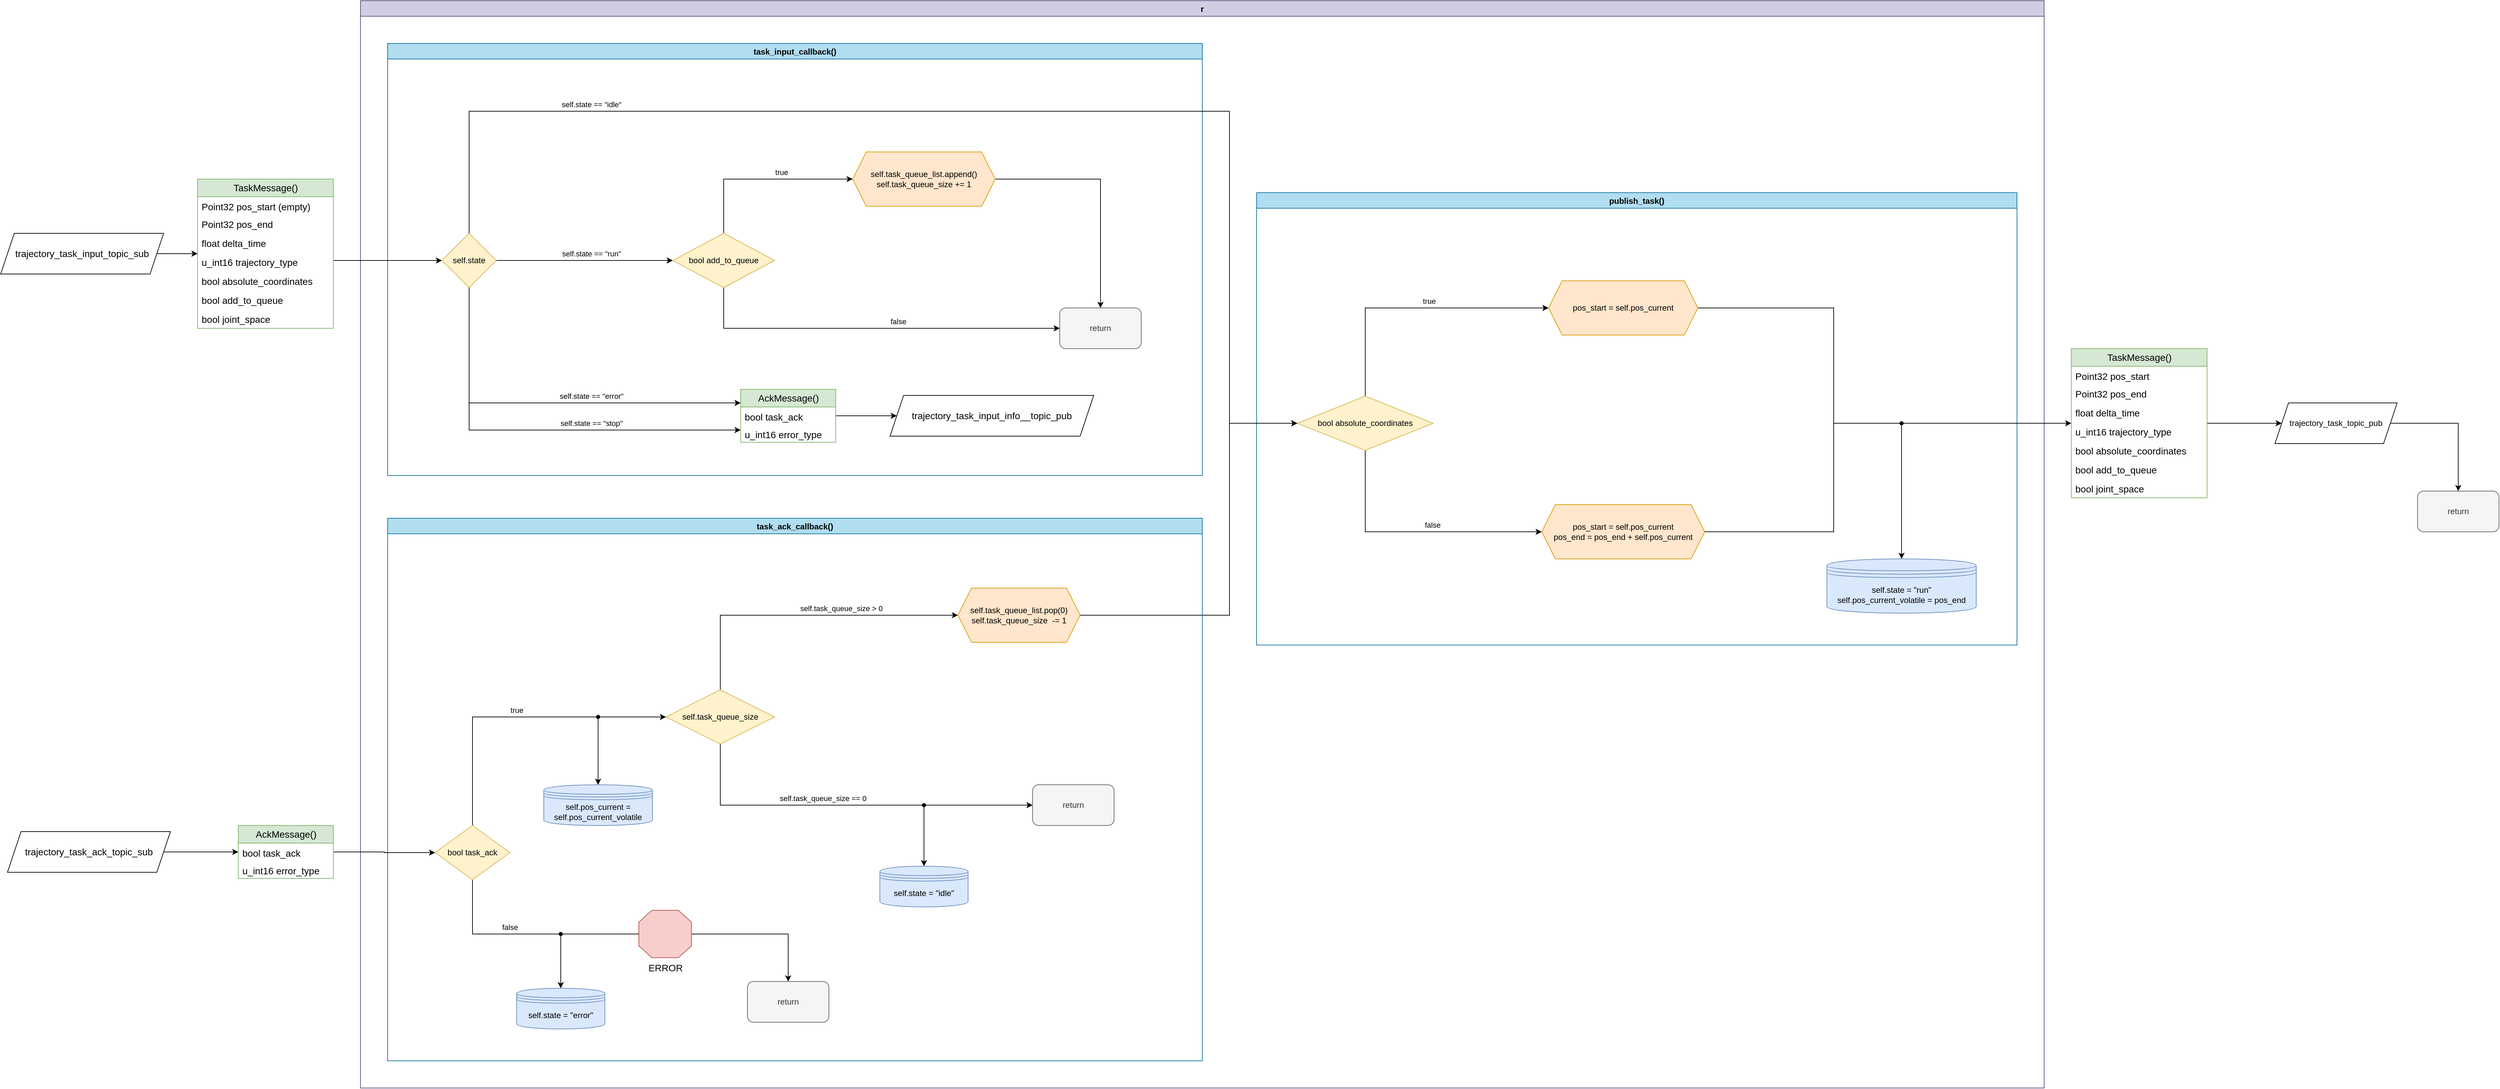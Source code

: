 <mxfile version="23.0.2" type="device" pages="3">
  <diagram id="y5U5ibyGbV8GiaQA5O8w" name="task_manager">
    <mxGraphModel dx="1900" dy="987" grid="0" gridSize="10" guides="1" tooltips="1" connect="1" arrows="1" fold="1" page="0" pageScale="1" pageWidth="827" pageHeight="1169" math="0" shadow="0">
      <root>
        <mxCell id="0" />
        <mxCell id="1" parent="0" />
        <mxCell id="vti44qFY5fic4Ljvgnta-1" value="r" style="swimlane;fillColor=#d0cee2;strokeColor=#56517e;" parent="1" vertex="1">
          <mxGeometry x="320" y="217" width="2480" height="1603" as="geometry" />
        </mxCell>
        <mxCell id="S0gqf1kDmrKwMRwVAghO-3" value="task_input_callback()" style="swimlane;fillColor=#b1ddf0;strokeColor=#10739e;" parent="vti44qFY5fic4Ljvgnta-1" vertex="1">
          <mxGeometry x="40" y="63" width="1200" height="637" as="geometry" />
        </mxCell>
        <mxCell id="TqhY4L1RJl2O5v8-EVWW-50" value="self.state == &quot;run&quot;" style="edgeStyle=orthogonalEdgeStyle;rounded=0;orthogonalLoop=1;jettySize=auto;html=1;" parent="S0gqf1kDmrKwMRwVAghO-3" source="Upd0-nmgs3yfCUus64PF-2" target="TqhY4L1RJl2O5v8-EVWW-49" edge="1">
          <mxGeometry x="0.077" y="10" relative="1" as="geometry">
            <Array as="points">
              <mxPoint x="170" y="320" />
              <mxPoint x="170" y="320" />
            </Array>
            <mxPoint as="offset" />
          </mxGeometry>
        </mxCell>
        <mxCell id="Ud9107Dt9S5tMxHJpL5U-55" style="edgeStyle=orthogonalEdgeStyle;rounded=0;orthogonalLoop=1;jettySize=auto;html=1;" parent="S0gqf1kDmrKwMRwVAghO-3" source="Upd0-nmgs3yfCUus64PF-2" target="Ud9107Dt9S5tMxHJpL5U-52" edge="1">
          <mxGeometry relative="1" as="geometry">
            <Array as="points">
              <mxPoint x="120" y="530" />
            </Array>
          </mxGeometry>
        </mxCell>
        <mxCell id="Ud9107Dt9S5tMxHJpL5U-56" value="self.state == &quot;error&quot;" style="edgeLabel;html=1;align=center;verticalAlign=middle;resizable=0;points=[];" parent="Ud9107Dt9S5tMxHJpL5U-55" vertex="1" connectable="0">
          <mxGeometry x="0.366" y="2" relative="1" as="geometry">
            <mxPoint x="-40" y="-8" as="offset" />
          </mxGeometry>
        </mxCell>
        <mxCell id="Upd0-nmgs3yfCUus64PF-2" value="self.state" style="rhombus;whiteSpace=wrap;html=1;fillColor=#fff2cc;strokeColor=#d6b656;" parent="S0gqf1kDmrKwMRwVAghO-3" vertex="1">
          <mxGeometry x="80" y="280" width="80" height="80" as="geometry" />
        </mxCell>
        <mxCell id="TqhY4L1RJl2O5v8-EVWW-54" style="edgeStyle=orthogonalEdgeStyle;rounded=0;orthogonalLoop=1;jettySize=auto;html=1;" parent="S0gqf1kDmrKwMRwVAghO-3" source="TqhY4L1RJl2O5v8-EVWW-49" target="TqhY4L1RJl2O5v8-EVWW-53" edge="1">
          <mxGeometry relative="1" as="geometry">
            <Array as="points">
              <mxPoint x="495" y="420" />
            </Array>
          </mxGeometry>
        </mxCell>
        <mxCell id="TqhY4L1RJl2O5v8-EVWW-55" value="false" style="edgeLabel;html=1;align=center;verticalAlign=middle;resizable=0;points=[];" parent="TqhY4L1RJl2O5v8-EVWW-54" vertex="1" connectable="0">
          <mxGeometry x="0.143" y="-2" relative="1" as="geometry">
            <mxPoint y="-12" as="offset" />
          </mxGeometry>
        </mxCell>
        <mxCell id="TqhY4L1RJl2O5v8-EVWW-57" style="edgeStyle=orthogonalEdgeStyle;rounded=0;orthogonalLoop=1;jettySize=auto;html=1;entryX=0;entryY=0.5;entryDx=0;entryDy=0;" parent="S0gqf1kDmrKwMRwVAghO-3" source="TqhY4L1RJl2O5v8-EVWW-49" target="TqhY4L1RJl2O5v8-EVWW-56" edge="1">
          <mxGeometry relative="1" as="geometry">
            <Array as="points">
              <mxPoint x="495" y="200" />
            </Array>
          </mxGeometry>
        </mxCell>
        <mxCell id="TqhY4L1RJl2O5v8-EVWW-59" value="true" style="edgeLabel;html=1;align=center;verticalAlign=middle;resizable=0;points=[];" parent="TqhY4L1RJl2O5v8-EVWW-57" vertex="1" connectable="0">
          <mxGeometry x="0.082" y="3" relative="1" as="geometry">
            <mxPoint x="19" y="-7" as="offset" />
          </mxGeometry>
        </mxCell>
        <mxCell id="TqhY4L1RJl2O5v8-EVWW-49" value="bool add_to_queue" style="rhombus;whiteSpace=wrap;html=1;fillColor=#fff2cc;strokeColor=#d6b656;" parent="S0gqf1kDmrKwMRwVAghO-3" vertex="1">
          <mxGeometry x="420" y="280" width="150" height="80" as="geometry" />
        </mxCell>
        <mxCell id="TqhY4L1RJl2O5v8-EVWW-53" value="return" style="rounded=1;whiteSpace=wrap;html=1;fillColor=#f5f5f5;fontColor=#333333;strokeColor=#666666;" parent="S0gqf1kDmrKwMRwVAghO-3" vertex="1">
          <mxGeometry x="990" y="390" width="120" height="60" as="geometry" />
        </mxCell>
        <mxCell id="TqhY4L1RJl2O5v8-EVWW-58" style="edgeStyle=orthogonalEdgeStyle;rounded=0;orthogonalLoop=1;jettySize=auto;html=1;" parent="S0gqf1kDmrKwMRwVAghO-3" source="TqhY4L1RJl2O5v8-EVWW-56" target="TqhY4L1RJl2O5v8-EVWW-53" edge="1">
          <mxGeometry relative="1" as="geometry" />
        </mxCell>
        <mxCell id="TqhY4L1RJl2O5v8-EVWW-56" value="self.task_queue_list.append()&lt;br&gt;self.task_queue_size += 1" style="shape=hexagon;perimeter=hexagonPerimeter2;whiteSpace=wrap;html=1;fixedSize=1;fillColor=#ffe6cc;strokeColor=#d79b00;" parent="S0gqf1kDmrKwMRwVAghO-3" vertex="1">
          <mxGeometry x="685" y="160" width="210" height="80" as="geometry" />
        </mxCell>
        <mxCell id="Ud9107Dt9S5tMxHJpL5U-9" style="edgeStyle=orthogonalEdgeStyle;rounded=0;orthogonalLoop=1;jettySize=auto;html=1;" parent="S0gqf1kDmrKwMRwVAghO-3" source="Upd0-nmgs3yfCUus64PF-2" target="Ud9107Dt9S5tMxHJpL5U-52" edge="1">
          <mxGeometry relative="1" as="geometry">
            <mxPoint x="90" y="460" as="sourcePoint" />
            <mxPoint x="460.043" y="850" as="targetPoint" />
            <Array as="points">
              <mxPoint x="120" y="570" />
            </Array>
          </mxGeometry>
        </mxCell>
        <mxCell id="Ud9107Dt9S5tMxHJpL5U-13" value="self.state == &quot;stop&quot;" style="edgeLabel;html=1;align=center;verticalAlign=middle;resizable=0;points=[];" parent="Ud9107Dt9S5tMxHJpL5U-9" vertex="1" connectable="0">
          <mxGeometry x="0.419" y="1" relative="1" as="geometry">
            <mxPoint x="-43" y="-9" as="offset" />
          </mxGeometry>
        </mxCell>
        <mxCell id="Ud9107Dt9S5tMxHJpL5U-58" style="edgeStyle=orthogonalEdgeStyle;rounded=0;orthogonalLoop=1;jettySize=auto;html=1;" parent="S0gqf1kDmrKwMRwVAghO-3" source="Ud9107Dt9S5tMxHJpL5U-52" target="Ud9107Dt9S5tMxHJpL5U-57" edge="1">
          <mxGeometry relative="1" as="geometry" />
        </mxCell>
        <mxCell id="Ud9107Dt9S5tMxHJpL5U-52" value="AckMessage()" style="swimlane;fontStyle=0;childLayout=stackLayout;horizontal=1;startSize=26;fillColor=#d5e8d4;horizontalStack=0;resizeParent=1;resizeParentMax=0;resizeLast=0;collapsible=1;marginBottom=0;html=1;strokeColor=#82b366;fontSize=14;" parent="S0gqf1kDmrKwMRwVAghO-3" vertex="1">
          <mxGeometry x="520" y="510" width="140" height="78" as="geometry" />
        </mxCell>
        <mxCell id="Ud9107Dt9S5tMxHJpL5U-53" value="bool task_ack" style="text;strokeColor=none;fillColor=none;align=left;verticalAlign=top;spacingLeft=4;spacingRight=4;overflow=hidden;rotatable=0;points=[[0,0.5],[1,0.5]];portConstraint=eastwest;whiteSpace=wrap;html=1;fontSize=14;" parent="Ud9107Dt9S5tMxHJpL5U-52" vertex="1">
          <mxGeometry y="26" width="140" height="26" as="geometry" />
        </mxCell>
        <mxCell id="Ud9107Dt9S5tMxHJpL5U-54" value="u_int16 error_type" style="text;strokeColor=none;fillColor=none;align=left;verticalAlign=top;spacingLeft=4;spacingRight=4;overflow=hidden;rotatable=0;points=[[0,0.5],[1,0.5]];portConstraint=eastwest;whiteSpace=wrap;html=1;fontSize=14;" parent="Ud9107Dt9S5tMxHJpL5U-52" vertex="1">
          <mxGeometry y="52" width="140" height="26" as="geometry" />
        </mxCell>
        <mxCell id="Ud9107Dt9S5tMxHJpL5U-57" value="trajectory_task_input_info__topic_pub" style="shape=parallelogram;perimeter=parallelogramPerimeter;whiteSpace=wrap;html=1;fixedSize=1;fontSize=14;" parent="S0gqf1kDmrKwMRwVAghO-3" vertex="1">
          <mxGeometry x="740" y="519" width="300" height="60" as="geometry" />
        </mxCell>
        <mxCell id="pBne3w8J43KF7PZE9bbW-3" value="publish_task()" style="swimlane;fillColor=#b1ddf0;strokeColor=#10739e;" parent="vti44qFY5fic4Ljvgnta-1" vertex="1">
          <mxGeometry x="1320" y="283" width="1120" height="667" as="geometry" />
        </mxCell>
        <mxCell id="pBne3w8J43KF7PZE9bbW-8" style="edgeStyle=orthogonalEdgeStyle;rounded=0;orthogonalLoop=1;jettySize=auto;html=1;" parent="pBne3w8J43KF7PZE9bbW-3" source="pBne3w8J43KF7PZE9bbW-6" target="pBne3w8J43KF7PZE9bbW-7" edge="1">
          <mxGeometry relative="1" as="geometry">
            <Array as="points">
              <mxPoint x="160" y="170" />
            </Array>
          </mxGeometry>
        </mxCell>
        <mxCell id="pBne3w8J43KF7PZE9bbW-9" value="true" style="edgeLabel;html=1;align=center;verticalAlign=middle;resizable=0;points=[];" parent="pBne3w8J43KF7PZE9bbW-8" vertex="1" connectable="0">
          <mxGeometry x="0.067" y="-1" relative="1" as="geometry">
            <mxPoint x="10" y="-11" as="offset" />
          </mxGeometry>
        </mxCell>
        <mxCell id="pBne3w8J43KF7PZE9bbW-11" style="edgeStyle=orthogonalEdgeStyle;rounded=0;orthogonalLoop=1;jettySize=auto;html=1;" parent="pBne3w8J43KF7PZE9bbW-3" source="pBne3w8J43KF7PZE9bbW-6" target="pBne3w8J43KF7PZE9bbW-10" edge="1">
          <mxGeometry relative="1" as="geometry">
            <Array as="points">
              <mxPoint x="160" y="500" />
            </Array>
          </mxGeometry>
        </mxCell>
        <mxCell id="pBne3w8J43KF7PZE9bbW-12" value="false" style="edgeLabel;html=1;align=center;verticalAlign=middle;resizable=0;points=[];" parent="pBne3w8J43KF7PZE9bbW-11" vertex="1" connectable="0">
          <mxGeometry x="0.032" y="1" relative="1" as="geometry">
            <mxPoint x="23" y="-9" as="offset" />
          </mxGeometry>
        </mxCell>
        <mxCell id="pBne3w8J43KF7PZE9bbW-6" value="bool absolute_coordinates" style="rhombus;whiteSpace=wrap;html=1;fillColor=#fff2cc;strokeColor=#d6b656;" parent="pBne3w8J43KF7PZE9bbW-3" vertex="1">
          <mxGeometry x="60" y="300" width="200" height="80" as="geometry" />
        </mxCell>
        <mxCell id="TqhY4L1RJl2O5v8-EVWW-33" value="" style="edgeStyle=orthogonalEdgeStyle;rounded=0;orthogonalLoop=1;jettySize=auto;html=1;endArrow=none;endFill=0;" parent="pBne3w8J43KF7PZE9bbW-3" source="pBne3w8J43KF7PZE9bbW-7" target="TqhY4L1RJl2O5v8-EVWW-32" edge="1">
          <mxGeometry relative="1" as="geometry">
            <Array as="points">
              <mxPoint x="850" y="170" />
              <mxPoint x="850" y="340" />
            </Array>
          </mxGeometry>
        </mxCell>
        <mxCell id="pBne3w8J43KF7PZE9bbW-7" value="pos_start = self.pos_current" style="shape=hexagon;perimeter=hexagonPerimeter2;whiteSpace=wrap;html=1;fixedSize=1;fillColor=#ffe6cc;strokeColor=#d79b00;" parent="pBne3w8J43KF7PZE9bbW-3" vertex="1">
          <mxGeometry x="430" y="130" width="220" height="80" as="geometry" />
        </mxCell>
        <mxCell id="pBne3w8J43KF7PZE9bbW-10" value="pos_start = self.pos_current&lt;br&gt;pos_end = pos_end + self.pos_current" style="shape=hexagon;perimeter=hexagonPerimeter2;whiteSpace=wrap;html=1;fixedSize=1;fillColor=#ffe6cc;strokeColor=#d79b00;" parent="pBne3w8J43KF7PZE9bbW-3" vertex="1">
          <mxGeometry x="420" y="460" width="240" height="80" as="geometry" />
        </mxCell>
        <mxCell id="pBne3w8J43KF7PZE9bbW-25" value="self.state = &quot;run&quot;&lt;br&gt;self.pos_current_volatile = pos_end" style="shape=datastore;whiteSpace=wrap;html=1;fillColor=#dae8fc;strokeColor=#6c8ebf;" parent="pBne3w8J43KF7PZE9bbW-3" vertex="1">
          <mxGeometry x="840" y="540" width="220" height="80" as="geometry" />
        </mxCell>
        <mxCell id="TqhY4L1RJl2O5v8-EVWW-27" style="edgeStyle=orthogonalEdgeStyle;rounded=0;orthogonalLoop=1;jettySize=auto;html=1;exitX=0.5;exitY=1;exitDx=0;exitDy=0;" parent="pBne3w8J43KF7PZE9bbW-3" source="pBne3w8J43KF7PZE9bbW-25" target="pBne3w8J43KF7PZE9bbW-25" edge="1">
          <mxGeometry relative="1" as="geometry" />
        </mxCell>
        <mxCell id="b2KdKQW2OGKZYPkJn1u5-1" style="edgeStyle=orthogonalEdgeStyle;rounded=0;orthogonalLoop=1;jettySize=auto;html=1;" parent="pBne3w8J43KF7PZE9bbW-3" source="TqhY4L1RJl2O5v8-EVWW-32" target="pBne3w8J43KF7PZE9bbW-25" edge="1">
          <mxGeometry relative="1" as="geometry" />
        </mxCell>
        <mxCell id="TqhY4L1RJl2O5v8-EVWW-32" value="" style="shape=waypoint;sketch=0;size=6;pointerEvents=1;points=[];fillColor=default;resizable=0;rotatable=0;perimeter=centerPerimeter;snapToPoint=1;" parent="pBne3w8J43KF7PZE9bbW-3" vertex="1">
          <mxGeometry x="940" y="330" width="20" height="20" as="geometry" />
        </mxCell>
        <mxCell id="TqhY4L1RJl2O5v8-EVWW-34" style="edgeStyle=orthogonalEdgeStyle;rounded=0;orthogonalLoop=1;jettySize=auto;html=1;endArrow=none;endFill=0;" parent="pBne3w8J43KF7PZE9bbW-3" source="pBne3w8J43KF7PZE9bbW-10" edge="1">
          <mxGeometry relative="1" as="geometry">
            <mxPoint x="930" y="340" as="targetPoint" />
            <Array as="points">
              <mxPoint x="850" y="500" />
              <mxPoint x="850" y="340" />
            </Array>
          </mxGeometry>
        </mxCell>
        <mxCell id="pBne3w8J43KF7PZE9bbW-13" style="edgeStyle=orthogonalEdgeStyle;rounded=0;orthogonalLoop=1;jettySize=auto;html=1;" parent="vti44qFY5fic4Ljvgnta-1" source="Upd0-nmgs3yfCUus64PF-2" target="pBne3w8J43KF7PZE9bbW-6" edge="1">
          <mxGeometry relative="1" as="geometry">
            <Array as="points">
              <mxPoint x="160" y="163" />
              <mxPoint x="1280" y="163" />
              <mxPoint x="1280" y="623" />
            </Array>
          </mxGeometry>
        </mxCell>
        <mxCell id="pBne3w8J43KF7PZE9bbW-14" value="self.state == &quot;idle&quot;" style="edgeLabel;html=1;align=center;verticalAlign=middle;resizable=0;points=[];" parent="pBne3w8J43KF7PZE9bbW-13" vertex="1" connectable="0">
          <mxGeometry x="-0.683" y="-3" relative="1" as="geometry">
            <mxPoint x="65" y="-13" as="offset" />
          </mxGeometry>
        </mxCell>
        <mxCell id="TqhY4L1RJl2O5v8-EVWW-44" style="edgeStyle=orthogonalEdgeStyle;rounded=0;orthogonalLoop=1;jettySize=auto;html=1;" parent="vti44qFY5fic4Ljvgnta-1" source="TqhY4L1RJl2O5v8-EVWW-42" target="pBne3w8J43KF7PZE9bbW-6" edge="1">
          <mxGeometry relative="1" as="geometry">
            <Array as="points">
              <mxPoint x="1280" y="906" />
              <mxPoint x="1280" y="623" />
            </Array>
          </mxGeometry>
        </mxCell>
        <mxCell id="Upd0-nmgs3yfCUus64PF-1" value="task_ack_callback()" style="swimlane;fillColor=#b1ddf0;strokeColor=#10739e;startSize=23;" parent="vti44qFY5fic4Ljvgnta-1" vertex="1">
          <mxGeometry x="40" y="763" width="1200" height="800" as="geometry" />
        </mxCell>
        <mxCell id="TqhY4L1RJl2O5v8-EVWW-19" value="" style="edgeStyle=orthogonalEdgeStyle;rounded=0;orthogonalLoop=1;jettySize=auto;html=1;endArrow=none;endFill=0;" parent="Upd0-nmgs3yfCUus64PF-1" source="TqhY4L1RJl2O5v8-EVWW-4" target="TqhY4L1RJl2O5v8-EVWW-18" edge="1">
          <mxGeometry relative="1" as="geometry">
            <Array as="points">
              <mxPoint x="125" y="293" />
            </Array>
          </mxGeometry>
        </mxCell>
        <mxCell id="XhsW7GLxu0k8vJNa26UX-8" value="true" style="edgeLabel;html=1;align=center;verticalAlign=middle;resizable=0;points=[];" parent="TqhY4L1RJl2O5v8-EVWW-19" vertex="1" connectable="0">
          <mxGeometry x="0.319" relative="1" as="geometry">
            <mxPoint x="-3" y="-10" as="offset" />
          </mxGeometry>
        </mxCell>
        <mxCell id="CXYutV5i8RfYmPTHyo24-24" value="" style="edgeStyle=orthogonalEdgeStyle;rounded=0;orthogonalLoop=1;jettySize=auto;html=1;endArrow=none;endFill=0;" parent="Upd0-nmgs3yfCUus64PF-1" source="TqhY4L1RJl2O5v8-EVWW-4" target="CXYutV5i8RfYmPTHyo24-23" edge="1">
          <mxGeometry relative="1" as="geometry">
            <Array as="points">
              <mxPoint x="125" y="613" />
              <mxPoint x="255" y="613" />
            </Array>
          </mxGeometry>
        </mxCell>
        <mxCell id="CXYutV5i8RfYmPTHyo24-27" value="false" style="edgeLabel;html=1;align=center;verticalAlign=middle;resizable=0;points=[];" parent="CXYutV5i8RfYmPTHyo24-24" vertex="1" connectable="0">
          <mxGeometry x="0.114" y="3" relative="1" as="geometry">
            <mxPoint x="18" y="-7" as="offset" />
          </mxGeometry>
        </mxCell>
        <mxCell id="TqhY4L1RJl2O5v8-EVWW-4" value="bool task_ack" style="rhombus;whiteSpace=wrap;html=1;fillColor=#fff2cc;strokeColor=#d6b656;" parent="Upd0-nmgs3yfCUus64PF-1" vertex="1">
          <mxGeometry x="70" y="453" width="110" height="80" as="geometry" />
        </mxCell>
        <mxCell id="TqhY4L1RJl2O5v8-EVWW-43" value="self.task_queue_size &amp;gt; 0" style="edgeStyle=orthogonalEdgeStyle;rounded=0;orthogonalLoop=1;jettySize=auto;html=1;" parent="Upd0-nmgs3yfCUus64PF-1" source="TqhY4L1RJl2O5v8-EVWW-6" target="TqhY4L1RJl2O5v8-EVWW-42" edge="1">
          <mxGeometry x="0.25" y="10" relative="1" as="geometry">
            <Array as="points">
              <mxPoint x="490" y="143" />
            </Array>
            <mxPoint as="offset" />
          </mxGeometry>
        </mxCell>
        <mxCell id="XhsW7GLxu0k8vJNa26UX-2" value="" style="edgeStyle=orthogonalEdgeStyle;rounded=0;orthogonalLoop=1;jettySize=auto;html=1;endArrow=none;endFill=0;" parent="Upd0-nmgs3yfCUus64PF-1" source="TqhY4L1RJl2O5v8-EVWW-6" target="XhsW7GLxu0k8vJNa26UX-1" edge="1">
          <mxGeometry relative="1" as="geometry">
            <Array as="points">
              <mxPoint x="490" y="423" />
            </Array>
          </mxGeometry>
        </mxCell>
        <mxCell id="XhsW7GLxu0k8vJNa26UX-7" value="self.task_queue_size == 0" style="edgeLabel;html=1;align=center;verticalAlign=middle;resizable=0;points=[];" parent="XhsW7GLxu0k8vJNa26UX-2" vertex="1" connectable="0">
          <mxGeometry x="0.07" relative="1" as="geometry">
            <mxPoint x="32" y="-10" as="offset" />
          </mxGeometry>
        </mxCell>
        <mxCell id="TqhY4L1RJl2O5v8-EVWW-6" value="self.task_queue_size" style="rhombus;whiteSpace=wrap;html=1;fillColor=#fff2cc;strokeColor=#d6b656;" parent="Upd0-nmgs3yfCUus64PF-1" vertex="1">
          <mxGeometry x="410" y="253" width="160" height="80" as="geometry" />
        </mxCell>
        <mxCell id="TqhY4L1RJl2O5v8-EVWW-9" value="self.pos_current = self.pos_current_volatile" style="shape=datastore;whiteSpace=wrap;html=1;fillColor=#dae8fc;strokeColor=#6c8ebf;" parent="Upd0-nmgs3yfCUus64PF-1" vertex="1">
          <mxGeometry x="230" y="393" width="160" height="60" as="geometry" />
        </mxCell>
        <mxCell id="TqhY4L1RJl2O5v8-EVWW-20" style="edgeStyle=orthogonalEdgeStyle;rounded=0;orthogonalLoop=1;jettySize=auto;html=1;" parent="Upd0-nmgs3yfCUus64PF-1" source="TqhY4L1RJl2O5v8-EVWW-18" target="TqhY4L1RJl2O5v8-EVWW-9" edge="1">
          <mxGeometry relative="1" as="geometry" />
        </mxCell>
        <mxCell id="TqhY4L1RJl2O5v8-EVWW-21" style="edgeStyle=orthogonalEdgeStyle;rounded=0;orthogonalLoop=1;jettySize=auto;html=1;" parent="Upd0-nmgs3yfCUus64PF-1" source="TqhY4L1RJl2O5v8-EVWW-18" target="TqhY4L1RJl2O5v8-EVWW-6" edge="1">
          <mxGeometry relative="1" as="geometry" />
        </mxCell>
        <mxCell id="TqhY4L1RJl2O5v8-EVWW-18" value="" style="shape=waypoint;sketch=0;size=6;pointerEvents=1;points=[];resizable=0;rotatable=0;perimeter=centerPerimeter;snapToPoint=1;" parent="Upd0-nmgs3yfCUus64PF-1" vertex="1">
          <mxGeometry x="300" y="283" width="20" height="20" as="geometry" />
        </mxCell>
        <mxCell id="TqhY4L1RJl2O5v8-EVWW-42" value="self.task_queue_list.pop(0)&lt;br&gt;self.task_queue_size&amp;nbsp; -= 1" style="shape=hexagon;perimeter=hexagonPerimeter2;whiteSpace=wrap;html=1;fixedSize=1;fillColor=#ffe6cc;strokeColor=#d79b00;" parent="Upd0-nmgs3yfCUus64PF-1" vertex="1">
          <mxGeometry x="840" y="103" width="180" height="80" as="geometry" />
        </mxCell>
        <mxCell id="TqhY4L1RJl2O5v8-EVWW-45" value="return" style="rounded=1;whiteSpace=wrap;html=1;fillColor=#f5f5f5;fontColor=#333333;strokeColor=#666666;" parent="Upd0-nmgs3yfCUus64PF-1" vertex="1">
          <mxGeometry x="950" y="393" width="120" height="60" as="geometry" />
        </mxCell>
        <mxCell id="XhsW7GLxu0k8vJNa26UX-3" style="edgeStyle=orthogonalEdgeStyle;rounded=0;orthogonalLoop=1;jettySize=auto;html=1;" parent="Upd0-nmgs3yfCUus64PF-1" source="XhsW7GLxu0k8vJNa26UX-1" target="TqhY4L1RJl2O5v8-EVWW-45" edge="1">
          <mxGeometry relative="1" as="geometry" />
        </mxCell>
        <mxCell id="XhsW7GLxu0k8vJNa26UX-6" style="edgeStyle=orthogonalEdgeStyle;rounded=0;orthogonalLoop=1;jettySize=auto;html=1;" parent="Upd0-nmgs3yfCUus64PF-1" source="XhsW7GLxu0k8vJNa26UX-1" target="XhsW7GLxu0k8vJNa26UX-5" edge="1">
          <mxGeometry relative="1" as="geometry" />
        </mxCell>
        <mxCell id="XhsW7GLxu0k8vJNa26UX-1" value="" style="shape=waypoint;sketch=0;size=6;pointerEvents=1;points=[];resizable=0;rotatable=0;perimeter=centerPerimeter;snapToPoint=1;" parent="Upd0-nmgs3yfCUus64PF-1" vertex="1">
          <mxGeometry x="780" y="413" width="20" height="20" as="geometry" />
        </mxCell>
        <mxCell id="XhsW7GLxu0k8vJNa26UX-5" value="self.state = &quot;idle&quot;" style="shape=datastore;whiteSpace=wrap;html=1;fillColor=#dae8fc;strokeColor=#6c8ebf;" parent="Upd0-nmgs3yfCUus64PF-1" vertex="1">
          <mxGeometry x="725" y="513" width="130" height="60" as="geometry" />
        </mxCell>
        <mxCell id="CXYutV5i8RfYmPTHyo24-55" style="edgeStyle=orthogonalEdgeStyle;rounded=0;orthogonalLoop=1;jettySize=auto;html=1;" parent="Upd0-nmgs3yfCUus64PF-1" source="UcukeQNuIdFkz1BKsjRd-1" target="CXYutV5i8RfYmPTHyo24-54" edge="1">
          <mxGeometry relative="1" as="geometry" />
        </mxCell>
        <mxCell id="UcukeQNuIdFkz1BKsjRd-1" value="ERROR" style="verticalLabelPosition=bottom;verticalAlign=top;html=1;shape=mxgraph.basic.polygon;polyCoords=[[0.25,0],[0.75,0],[1,0.25],[1,0.75],[0.75,1],[0.25,1],[0,0.75],[0,0.25]];polyline=0;fillColor=#f8cecc;strokeColor=#b85450;fontSize=14;" parent="Upd0-nmgs3yfCUus64PF-1" vertex="1">
          <mxGeometry x="370" y="578" width="77.5" height="70" as="geometry" />
        </mxCell>
        <mxCell id="CXYutV5i8RfYmPTHyo24-22" value="self.state = &quot;error&quot;" style="shape=datastore;whiteSpace=wrap;html=1;fillColor=#dae8fc;strokeColor=#6c8ebf;" parent="Upd0-nmgs3yfCUus64PF-1" vertex="1">
          <mxGeometry x="190" y="693" width="130" height="60" as="geometry" />
        </mxCell>
        <mxCell id="CXYutV5i8RfYmPTHyo24-25" style="edgeStyle=orthogonalEdgeStyle;rounded=0;orthogonalLoop=1;jettySize=auto;html=1;endArrow=none;endFill=0;" parent="Upd0-nmgs3yfCUus64PF-1" source="CXYutV5i8RfYmPTHyo24-23" target="UcukeQNuIdFkz1BKsjRd-1" edge="1">
          <mxGeometry relative="1" as="geometry" />
        </mxCell>
        <mxCell id="CXYutV5i8RfYmPTHyo24-26" style="edgeStyle=orthogonalEdgeStyle;rounded=0;orthogonalLoop=1;jettySize=auto;html=1;" parent="Upd0-nmgs3yfCUus64PF-1" source="CXYutV5i8RfYmPTHyo24-23" target="CXYutV5i8RfYmPTHyo24-22" edge="1">
          <mxGeometry relative="1" as="geometry" />
        </mxCell>
        <mxCell id="CXYutV5i8RfYmPTHyo24-23" value="" style="shape=waypoint;sketch=0;size=6;pointerEvents=1;points=[];resizable=0;rotatable=0;perimeter=centerPerimeter;snapToPoint=1;" parent="Upd0-nmgs3yfCUus64PF-1" vertex="1">
          <mxGeometry x="245" y="603" width="20" height="20" as="geometry" />
        </mxCell>
        <mxCell id="CXYutV5i8RfYmPTHyo24-54" value="return" style="rounded=1;whiteSpace=wrap;html=1;fillColor=#f5f5f5;fontColor=#333333;strokeColor=#666666;" parent="Upd0-nmgs3yfCUus64PF-1" vertex="1">
          <mxGeometry x="530" y="683" width="120" height="60" as="geometry" />
        </mxCell>
        <mxCell id="VSoJ2Dtp6jYekKXpzVLA-2" value="trajectory_task_ack_topic_sub" style="shape=parallelogram;perimeter=parallelogramPerimeter;whiteSpace=wrap;html=1;fixedSize=1;fontSize=14;" parent="vti44qFY5fic4Ljvgnta-1" vertex="1">
          <mxGeometry x="-520" y="1225" width="240" height="60" as="geometry" />
        </mxCell>
        <mxCell id="TqhY4L1RJl2O5v8-EVWW-5" style="edgeStyle=orthogonalEdgeStyle;rounded=0;orthogonalLoop=1;jettySize=auto;html=1;" parent="vti44qFY5fic4Ljvgnta-1" source="TqhY4L1RJl2O5v8-EVWW-1" target="TqhY4L1RJl2O5v8-EVWW-4" edge="1">
          <mxGeometry relative="1" as="geometry" />
        </mxCell>
        <mxCell id="TqhY4L1RJl2O5v8-EVWW-1" value="AckMessage()" style="swimlane;fontStyle=0;childLayout=stackLayout;horizontal=1;startSize=26;fillColor=#d5e8d4;horizontalStack=0;resizeParent=1;resizeParentMax=0;resizeLast=0;collapsible=1;marginBottom=0;html=1;strokeColor=#82b366;fontSize=14;" parent="vti44qFY5fic4Ljvgnta-1" vertex="1">
          <mxGeometry x="-180" y="1216" width="140" height="78" as="geometry" />
        </mxCell>
        <mxCell id="TqhY4L1RJl2O5v8-EVWW-2" value="bool task_ack" style="text;strokeColor=none;fillColor=none;align=left;verticalAlign=top;spacingLeft=4;spacingRight=4;overflow=hidden;rotatable=0;points=[[0,0.5],[1,0.5]];portConstraint=eastwest;whiteSpace=wrap;html=1;fontSize=14;" parent="TqhY4L1RJl2O5v8-EVWW-1" vertex="1">
          <mxGeometry y="26" width="140" height="26" as="geometry" />
        </mxCell>
        <mxCell id="CXYutV5i8RfYmPTHyo24-28" value="u_int16 error_type" style="text;strokeColor=none;fillColor=none;align=left;verticalAlign=top;spacingLeft=4;spacingRight=4;overflow=hidden;rotatable=0;points=[[0,0.5],[1,0.5]];portConstraint=eastwest;whiteSpace=wrap;html=1;fontSize=14;" parent="TqhY4L1RJl2O5v8-EVWW-1" vertex="1">
          <mxGeometry y="52" width="140" height="26" as="geometry" />
        </mxCell>
        <mxCell id="TqhY4L1RJl2O5v8-EVWW-3" style="edgeStyle=orthogonalEdgeStyle;rounded=0;orthogonalLoop=1;jettySize=auto;html=1;" parent="vti44qFY5fic4Ljvgnta-1" source="VSoJ2Dtp6jYekKXpzVLA-2" target="TqhY4L1RJl2O5v8-EVWW-1" edge="1">
          <mxGeometry relative="1" as="geometry" />
        </mxCell>
        <mxCell id="pBne3w8J43KF7PZE9bbW-1" style="edgeStyle=orthogonalEdgeStyle;rounded=0;orthogonalLoop=1;jettySize=auto;html=1;" parent="1" source="E_T7IGZVJQvcyp4DQEZH-1" target="Upd0-nmgs3yfCUus64PF-2" edge="1">
          <mxGeometry relative="1" as="geometry">
            <Array as="points">
              <mxPoint x="430" y="600" />
              <mxPoint x="430" y="600" />
            </Array>
          </mxGeometry>
        </mxCell>
        <mxCell id="E_T7IGZVJQvcyp4DQEZH-1" value="TaskMessage()" style="swimlane;fontStyle=0;childLayout=stackLayout;horizontal=1;startSize=26;fillColor=#d5e8d4;horizontalStack=0;resizeParent=1;resizeParentMax=0;resizeLast=0;collapsible=1;marginBottom=0;html=1;strokeColor=#82b366;fontSize=14;" parent="1" vertex="1">
          <mxGeometry x="80" y="480" width="200" height="220" as="geometry" />
        </mxCell>
        <mxCell id="E_T7IGZVJQvcyp4DQEZH-2" value="Point32 pos_start (empty)" style="text;strokeColor=none;fillColor=none;align=left;verticalAlign=top;spacingLeft=4;spacingRight=4;overflow=hidden;rotatable=0;points=[[0,0.5],[1,0.5]];portConstraint=eastwest;whiteSpace=wrap;html=1;fontSize=14;" parent="E_T7IGZVJQvcyp4DQEZH-1" vertex="1">
          <mxGeometry y="26" width="200" height="26" as="geometry" />
        </mxCell>
        <mxCell id="E_T7IGZVJQvcyp4DQEZH-3" value="Point32 pos_end" style="text;strokeColor=none;fillColor=none;align=left;verticalAlign=top;spacingLeft=4;spacingRight=4;overflow=hidden;rotatable=0;points=[[0,0.5],[1,0.5]];portConstraint=eastwest;whiteSpace=wrap;html=1;fontSize=14;" parent="E_T7IGZVJQvcyp4DQEZH-1" vertex="1">
          <mxGeometry y="52" width="200" height="28" as="geometry" />
        </mxCell>
        <mxCell id="E_T7IGZVJQvcyp4DQEZH-4" value="float delta_time" style="text;strokeColor=none;fillColor=none;align=left;verticalAlign=top;spacingLeft=4;spacingRight=4;overflow=hidden;rotatable=0;points=[[0,0.5],[1,0.5]];portConstraint=eastwest;whiteSpace=wrap;html=1;fontSize=14;" parent="E_T7IGZVJQvcyp4DQEZH-1" vertex="1">
          <mxGeometry y="80" width="200" height="28" as="geometry" />
        </mxCell>
        <mxCell id="E_T7IGZVJQvcyp4DQEZH-5" value="u_int16 trajectory_type" style="text;strokeColor=none;fillColor=none;align=left;verticalAlign=top;spacingLeft=4;spacingRight=4;overflow=hidden;rotatable=0;points=[[0,0.5],[1,0.5]];portConstraint=eastwest;whiteSpace=wrap;html=1;fontSize=14;" parent="E_T7IGZVJQvcyp4DQEZH-1" vertex="1">
          <mxGeometry y="108" width="200" height="28" as="geometry" />
        </mxCell>
        <mxCell id="E_T7IGZVJQvcyp4DQEZH-6" value="bool absolute_coordinates" style="text;strokeColor=none;fillColor=none;align=left;verticalAlign=top;spacingLeft=4;spacingRight=4;overflow=hidden;rotatable=0;points=[[0,0.5],[1,0.5]];portConstraint=eastwest;whiteSpace=wrap;html=1;fontSize=14;" parent="E_T7IGZVJQvcyp4DQEZH-1" vertex="1">
          <mxGeometry y="136" width="200" height="28" as="geometry" />
        </mxCell>
        <mxCell id="E_T7IGZVJQvcyp4DQEZH-7" value="bool add_to_queue" style="text;strokeColor=none;fillColor=none;align=left;verticalAlign=top;spacingLeft=4;spacingRight=4;overflow=hidden;rotatable=0;points=[[0,0.5],[1,0.5]];portConstraint=eastwest;whiteSpace=wrap;html=1;fontSize=14;" parent="E_T7IGZVJQvcyp4DQEZH-1" vertex="1">
          <mxGeometry y="164" width="200" height="28" as="geometry" />
        </mxCell>
        <mxCell id="E_T7IGZVJQvcyp4DQEZH-8" value="bool joint_space" style="text;strokeColor=none;fillColor=none;align=left;verticalAlign=top;spacingLeft=4;spacingRight=4;overflow=hidden;rotatable=0;points=[[0,0.5],[1,0.5]];portConstraint=eastwest;whiteSpace=wrap;html=1;fontSize=14;" parent="E_T7IGZVJQvcyp4DQEZH-1" vertex="1">
          <mxGeometry y="192" width="200" height="28" as="geometry" />
        </mxCell>
        <mxCell id="S0gqf1kDmrKwMRwVAghO-2" style="edgeStyle=orthogonalEdgeStyle;rounded=0;orthogonalLoop=1;jettySize=auto;html=1;" parent="1" source="S0gqf1kDmrKwMRwVAghO-1" target="E_T7IGZVJQvcyp4DQEZH-1" edge="1">
          <mxGeometry relative="1" as="geometry" />
        </mxCell>
        <mxCell id="S0gqf1kDmrKwMRwVAghO-1" value="trajectory_task_input_topic_sub" style="shape=parallelogram;perimeter=parallelogramPerimeter;whiteSpace=wrap;html=1;fixedSize=1;fontSize=14;" parent="1" vertex="1">
          <mxGeometry x="-210" y="560" width="240" height="60" as="geometry" />
        </mxCell>
        <mxCell id="VSoJ2Dtp6jYekKXpzVLA-1" style="edgeStyle=orthogonalEdgeStyle;rounded=0;orthogonalLoop=1;jettySize=auto;html=1;" parent="1" source="pBne3w8J43KF7PZE9bbW-15" target="pBne3w8J43KF7PZE9bbW-30" edge="1">
          <mxGeometry relative="1" as="geometry" />
        </mxCell>
        <mxCell id="pBne3w8J43KF7PZE9bbW-15" value="TaskMessage()" style="swimlane;fontStyle=0;childLayout=stackLayout;horizontal=1;startSize=26;fillColor=#d5e8d4;horizontalStack=0;resizeParent=1;resizeParentMax=0;resizeLast=0;collapsible=1;marginBottom=0;html=1;strokeColor=#82b366;fontSize=14;" parent="1" vertex="1">
          <mxGeometry x="2840" y="730" width="200" height="220" as="geometry" />
        </mxCell>
        <mxCell id="pBne3w8J43KF7PZE9bbW-16" value="Point32 pos_start" style="text;strokeColor=none;fillColor=none;align=left;verticalAlign=top;spacingLeft=4;spacingRight=4;overflow=hidden;rotatable=0;points=[[0,0.5],[1,0.5]];portConstraint=eastwest;whiteSpace=wrap;html=1;fontSize=14;" parent="pBne3w8J43KF7PZE9bbW-15" vertex="1">
          <mxGeometry y="26" width="200" height="26" as="geometry" />
        </mxCell>
        <mxCell id="pBne3w8J43KF7PZE9bbW-17" value="Point32 pos_end" style="text;strokeColor=none;fillColor=none;align=left;verticalAlign=top;spacingLeft=4;spacingRight=4;overflow=hidden;rotatable=0;points=[[0,0.5],[1,0.5]];portConstraint=eastwest;whiteSpace=wrap;html=1;fontSize=14;" parent="pBne3w8J43KF7PZE9bbW-15" vertex="1">
          <mxGeometry y="52" width="200" height="28" as="geometry" />
        </mxCell>
        <mxCell id="pBne3w8J43KF7PZE9bbW-18" value="float delta_time" style="text;strokeColor=none;fillColor=none;align=left;verticalAlign=top;spacingLeft=4;spacingRight=4;overflow=hidden;rotatable=0;points=[[0,0.5],[1,0.5]];portConstraint=eastwest;whiteSpace=wrap;html=1;fontSize=14;" parent="pBne3w8J43KF7PZE9bbW-15" vertex="1">
          <mxGeometry y="80" width="200" height="28" as="geometry" />
        </mxCell>
        <mxCell id="pBne3w8J43KF7PZE9bbW-19" value="u_int16 trajectory_type" style="text;strokeColor=none;fillColor=none;align=left;verticalAlign=top;spacingLeft=4;spacingRight=4;overflow=hidden;rotatable=0;points=[[0,0.5],[1,0.5]];portConstraint=eastwest;whiteSpace=wrap;html=1;fontSize=14;" parent="pBne3w8J43KF7PZE9bbW-15" vertex="1">
          <mxGeometry y="108" width="200" height="28" as="geometry" />
        </mxCell>
        <mxCell id="pBne3w8J43KF7PZE9bbW-20" value="bool absolute_coordinates" style="text;strokeColor=none;fillColor=none;align=left;verticalAlign=top;spacingLeft=4;spacingRight=4;overflow=hidden;rotatable=0;points=[[0,0.5],[1,0.5]];portConstraint=eastwest;whiteSpace=wrap;html=1;fontSize=14;" parent="pBne3w8J43KF7PZE9bbW-15" vertex="1">
          <mxGeometry y="136" width="200" height="28" as="geometry" />
        </mxCell>
        <mxCell id="pBne3w8J43KF7PZE9bbW-21" value="bool add_to_queue" style="text;strokeColor=none;fillColor=none;align=left;verticalAlign=top;spacingLeft=4;spacingRight=4;overflow=hidden;rotatable=0;points=[[0,0.5],[1,0.5]];portConstraint=eastwest;whiteSpace=wrap;html=1;fontSize=14;" parent="pBne3w8J43KF7PZE9bbW-15" vertex="1">
          <mxGeometry y="164" width="200" height="28" as="geometry" />
        </mxCell>
        <mxCell id="pBne3w8J43KF7PZE9bbW-22" value="bool joint_space" style="text;strokeColor=none;fillColor=none;align=left;verticalAlign=top;spacingLeft=4;spacingRight=4;overflow=hidden;rotatable=0;points=[[0,0.5],[1,0.5]];portConstraint=eastwest;whiteSpace=wrap;html=1;fontSize=14;" parent="pBne3w8J43KF7PZE9bbW-15" vertex="1">
          <mxGeometry y="192" width="200" height="28" as="geometry" />
        </mxCell>
        <mxCell id="b2KdKQW2OGKZYPkJn1u5-3" style="edgeStyle=orthogonalEdgeStyle;rounded=0;orthogonalLoop=1;jettySize=auto;html=1;" parent="1" source="pBne3w8J43KF7PZE9bbW-30" target="b2KdKQW2OGKZYPkJn1u5-2" edge="1">
          <mxGeometry relative="1" as="geometry" />
        </mxCell>
        <mxCell id="pBne3w8J43KF7PZE9bbW-30" value="trajectory_task_topic_pub" style="shape=parallelogram;perimeter=parallelogramPerimeter;whiteSpace=wrap;html=1;fixedSize=1;" parent="1" vertex="1">
          <mxGeometry x="3140" y="810" width="180" height="60" as="geometry" />
        </mxCell>
        <mxCell id="TqhY4L1RJl2O5v8-EVWW-36" style="edgeStyle=orthogonalEdgeStyle;rounded=0;orthogonalLoop=1;jettySize=auto;html=1;" parent="1" source="TqhY4L1RJl2O5v8-EVWW-32" target="pBne3w8J43KF7PZE9bbW-15" edge="1">
          <mxGeometry relative="1" as="geometry">
            <mxPoint x="2680" y="840" as="sourcePoint" />
          </mxGeometry>
        </mxCell>
        <mxCell id="b2KdKQW2OGKZYPkJn1u5-2" value="return" style="rounded=1;whiteSpace=wrap;html=1;fillColor=#f5f5f5;fontColor=#333333;strokeColor=#666666;" parent="1" vertex="1">
          <mxGeometry x="3350" y="940" width="120" height="60" as="geometry" />
        </mxCell>
      </root>
    </mxGraphModel>
  </diagram>
  <diagram id="ickuXLKESTE8ahzzscQO" name="task_manager_V2">
    <mxGraphModel dx="1750" dy="1152" grid="1" gridSize="10" guides="1" tooltips="1" connect="1" arrows="1" fold="1" page="0" pageScale="1" pageWidth="827" pageHeight="1169" math="0" shadow="0">
      <root>
        <mxCell id="0" />
        <mxCell id="1" parent="0" />
      </root>
    </mxGraphModel>
  </diagram>
  <diagram id="B1Fzsid5cvQ4gy6d5hLE" name="robot_controller">
    <mxGraphModel dx="-1376" dy="-442" grid="1" gridSize="10" guides="1" tooltips="1" connect="1" arrows="1" fold="1" page="1" pageScale="1" pageWidth="827" pageHeight="1169" math="0" shadow="0">
      <root>
        <mxCell id="0" />
        <mxCell id="1" parent="0" />
        <mxCell id="QLZ8bEoriil78dlaDKnp-2" style="edgeStyle=orthogonalEdgeStyle;rounded=0;orthogonalLoop=1;jettySize=auto;html=1;fontSize=14;" parent="1" source="Quh2cVXOiZRCfCQZu7Df-1" target="QLZ8bEoriil78dlaDKnp-1" edge="1">
          <mxGeometry relative="1" as="geometry" />
        </mxCell>
        <mxCell id="Quh2cVXOiZRCfCQZu7Df-1" value="TaskMessage()" style="swimlane;fontStyle=0;childLayout=stackLayout;horizontal=1;startSize=26;fillColor=#d5e8d4;horizontalStack=0;resizeParent=1;resizeParentMax=0;resizeLast=0;collapsible=1;marginBottom=0;html=1;strokeColor=#82b366;fontSize=14;" parent="1" vertex="1">
          <mxGeometry x="3550" y="1443" width="200" height="220" as="geometry" />
        </mxCell>
        <mxCell id="Quh2cVXOiZRCfCQZu7Df-2" value="Point32 pos_start" style="text;strokeColor=none;fillColor=none;align=left;verticalAlign=top;spacingLeft=4;spacingRight=4;overflow=hidden;rotatable=0;points=[[0,0.5],[1,0.5]];portConstraint=eastwest;whiteSpace=wrap;html=1;fontSize=14;" parent="Quh2cVXOiZRCfCQZu7Df-1" vertex="1">
          <mxGeometry y="26" width="200" height="26" as="geometry" />
        </mxCell>
        <mxCell id="Quh2cVXOiZRCfCQZu7Df-3" value="Point32 pos_end" style="text;strokeColor=none;fillColor=none;align=left;verticalAlign=top;spacingLeft=4;spacingRight=4;overflow=hidden;rotatable=0;points=[[0,0.5],[1,0.5]];portConstraint=eastwest;whiteSpace=wrap;html=1;fontSize=14;" parent="Quh2cVXOiZRCfCQZu7Df-1" vertex="1">
          <mxGeometry y="52" width="200" height="28" as="geometry" />
        </mxCell>
        <mxCell id="JMah1ItJHJvALhUylnLY-1" value="float delta_time" style="text;strokeColor=none;fillColor=none;align=left;verticalAlign=top;spacingLeft=4;spacingRight=4;overflow=hidden;rotatable=0;points=[[0,0.5],[1,0.5]];portConstraint=eastwest;whiteSpace=wrap;html=1;fontSize=14;" parent="Quh2cVXOiZRCfCQZu7Df-1" vertex="1">
          <mxGeometry y="80" width="200" height="28" as="geometry" />
        </mxCell>
        <mxCell id="Quh2cVXOiZRCfCQZu7Df-4" value="u_int16 trajectory_type" style="text;strokeColor=none;fillColor=none;align=left;verticalAlign=top;spacingLeft=4;spacingRight=4;overflow=hidden;rotatable=0;points=[[0,0.5],[1,0.5]];portConstraint=eastwest;whiteSpace=wrap;html=1;fontSize=14;" parent="Quh2cVXOiZRCfCQZu7Df-1" vertex="1">
          <mxGeometry y="108" width="200" height="28" as="geometry" />
        </mxCell>
        <mxCell id="Quh2cVXOiZRCfCQZu7Df-5" value="bool absolute_coordinates" style="text;strokeColor=none;fillColor=none;align=left;verticalAlign=top;spacingLeft=4;spacingRight=4;overflow=hidden;rotatable=0;points=[[0,0.5],[1,0.5]];portConstraint=eastwest;whiteSpace=wrap;html=1;fontSize=14;" parent="Quh2cVXOiZRCfCQZu7Df-1" vertex="1">
          <mxGeometry y="136" width="200" height="28" as="geometry" />
        </mxCell>
        <mxCell id="Quh2cVXOiZRCfCQZu7Df-6" value="bool add_to_queue" style="text;strokeColor=none;fillColor=none;align=left;verticalAlign=top;spacingLeft=4;spacingRight=4;overflow=hidden;rotatable=0;points=[[0,0.5],[1,0.5]];portConstraint=eastwest;whiteSpace=wrap;html=1;fontSize=14;" parent="Quh2cVXOiZRCfCQZu7Df-1" vertex="1">
          <mxGeometry y="164" width="200" height="28" as="geometry" />
        </mxCell>
        <mxCell id="TTrZ2Ry3o2LE3_kFbg0s-13" value="bool joint_space" style="text;strokeColor=none;fillColor=none;align=left;verticalAlign=top;spacingLeft=4;spacingRight=4;overflow=hidden;rotatable=0;points=[[0,0.5],[1,0.5]];portConstraint=eastwest;whiteSpace=wrap;html=1;fontSize=14;" parent="Quh2cVXOiZRCfCQZu7Df-1" vertex="1">
          <mxGeometry y="192" width="200" height="28" as="geometry" />
        </mxCell>
        <mxCell id="SgtMRvae1MBsr5tqp38Z-2" style="edgeStyle=orthogonalEdgeStyle;rounded=0;orthogonalLoop=1;jettySize=auto;html=1;fontSize=14;" parent="1" source="SgtMRvae1MBsr5tqp38Z-1" target="Quh2cVXOiZRCfCQZu7Df-1" edge="1">
          <mxGeometry relative="1" as="geometry" />
        </mxCell>
        <mxCell id="SgtMRvae1MBsr5tqp38Z-1" value="trajectory_task" style="shape=parallelogram;perimeter=parallelogramPerimeter;whiteSpace=wrap;html=1;fixedSize=1;fontSize=14;" parent="1" vertex="1">
          <mxGeometry x="3250" y="1523" width="140" height="60" as="geometry" />
        </mxCell>
        <mxCell id="SgtMRvae1MBsr5tqp38Z-3" value="robot_controller_callback()" style="swimlane;startSize=23;fillColor=#e1d5e7;strokeColor=#9673a6;fontSize=14;" parent="1" vertex="1">
          <mxGeometry x="3850" y="1270" width="1680" height="600" as="geometry" />
        </mxCell>
        <mxCell id="QLZ8bEoriil78dlaDKnp-31" style="edgeStyle=orthogonalEdgeStyle;rounded=0;orthogonalLoop=1;jettySize=auto;html=1;fontSize=14;" parent="SgtMRvae1MBsr5tqp38Z-3" source="QLZ8bEoriil78dlaDKnp-1" target="QLZ8bEoriil78dlaDKnp-5" edge="1">
          <mxGeometry relative="1" as="geometry" />
        </mxCell>
        <mxCell id="TTrZ2Ry3o2LE3_kFbg0s-2" style="edgeStyle=orthogonalEdgeStyle;rounded=0;orthogonalLoop=1;jettySize=auto;html=1;fontSize=14;" parent="SgtMRvae1MBsr5tqp38Z-3" source="QLZ8bEoriil78dlaDKnp-1" target="TTrZ2Ry3o2LE3_kFbg0s-1" edge="1">
          <mxGeometry relative="1" as="geometry" />
        </mxCell>
        <mxCell id="QLZ8bEoriil78dlaDKnp-1" value="generate_trajectory_task_space()" style="rounded=0;whiteSpace=wrap;html=1;fillColor=#dae8fc;strokeColor=#6c8ebf;fontSize=14;" parent="SgtMRvae1MBsr5tqp38Z-3" vertex="1">
          <mxGeometry x="90" y="254" width="230" height="58" as="geometry" />
        </mxCell>
        <mxCell id="QLZ8bEoriil78dlaDKnp-51" style="edgeStyle=orthogonalEdgeStyle;rounded=0;orthogonalLoop=1;jettySize=auto;html=1;fontSize=14;" parent="SgtMRvae1MBsr5tqp38Z-3" source="QLZ8bEoriil78dlaDKnp-3" target="QLZ8bEoriil78dlaDKnp-39" edge="1">
          <mxGeometry relative="1" as="geometry" />
        </mxCell>
        <mxCell id="TTrZ2Ry3o2LE3_kFbg0s-10" style="edgeStyle=orthogonalEdgeStyle;rounded=0;orthogonalLoop=1;jettySize=auto;html=1;fontSize=14;" parent="SgtMRvae1MBsr5tqp38Z-3" source="QLZ8bEoriil78dlaDKnp-3" target="TTrZ2Ry3o2LE3_kFbg0s-8" edge="1">
          <mxGeometry relative="1" as="geometry" />
        </mxCell>
        <mxCell id="QLZ8bEoriil78dlaDKnp-3" value="inverse_geometry()" style="rounded=0;whiteSpace=wrap;html=1;fillColor=#dae8fc;strokeColor=#6c8ebf;fontSize=14;" parent="SgtMRvae1MBsr5tqp38Z-3" vertex="1">
          <mxGeometry x="750" y="249" width="175" height="68" as="geometry" />
        </mxCell>
        <mxCell id="QLZ8bEoriil78dlaDKnp-29" style="edgeStyle=orthogonalEdgeStyle;rounded=0;orthogonalLoop=1;jettySize=auto;html=1;fontSize=14;" parent="SgtMRvae1MBsr5tqp38Z-3" source="QLZ8bEoriil78dlaDKnp-5" target="QLZ8bEoriil78dlaDKnp-3" edge="1">
          <mxGeometry relative="1" as="geometry" />
        </mxCell>
        <mxCell id="QLZ8bEoriil78dlaDKnp-5" value="set_points_trajectory[ ]" style="swimlane;fontStyle=0;childLayout=stackLayout;horizontal=1;startSize=26;fillColor=#d5e8d4;horizontalStack=0;resizeParent=1;resizeParentMax=0;resizeLast=0;collapsible=1;marginBottom=0;html=1;strokeColor=#82b366;fontSize=14;" parent="SgtMRvae1MBsr5tqp38Z-3" vertex="1">
          <mxGeometry x="420" y="205" width="190" height="156" as="geometry" />
        </mxCell>
        <mxCell id="QLZ8bEoriil78dlaDKnp-6" value="[ x, y, z, t ]&lt;sub style=&quot;font-size: 14px;&quot;&gt;0&lt;/sub&gt;" style="text;strokeColor=none;fillColor=none;align=left;verticalAlign=top;spacingLeft=4;spacingRight=4;overflow=hidden;rotatable=0;points=[[0,0.5],[1,0.5]];portConstraint=eastwest;whiteSpace=wrap;html=1;fontSize=14;" parent="QLZ8bEoriil78dlaDKnp-5" vertex="1">
          <mxGeometry y="26" width="190" height="26" as="geometry" />
        </mxCell>
        <mxCell id="QLZ8bEoriil78dlaDKnp-7" value="[ x, y, z, t ]&lt;span style=&quot;font-size: 14px;&quot;&gt;1&lt;/span&gt;" style="text;strokeColor=none;fillColor=none;align=left;verticalAlign=top;spacingLeft=4;spacingRight=4;overflow=hidden;rotatable=0;points=[[0,0.5],[1,0.5]];portConstraint=eastwest;whiteSpace=wrap;html=1;fontSize=14;" parent="QLZ8bEoriil78dlaDKnp-5" vertex="1">
          <mxGeometry y="52" width="190" height="26" as="geometry" />
        </mxCell>
        <mxCell id="QLZ8bEoriil78dlaDKnp-8" value="[ x, y, z, t ]&lt;span style=&quot;font-size: 14px;&quot;&gt;2&lt;/span&gt;" style="text;strokeColor=none;fillColor=none;align=left;verticalAlign=top;spacingLeft=4;spacingRight=4;overflow=hidden;rotatable=0;points=[[0,0.5],[1,0.5]];portConstraint=eastwest;whiteSpace=wrap;html=1;fontSize=14;" parent="QLZ8bEoriil78dlaDKnp-5" vertex="1">
          <mxGeometry y="78" width="190" height="26" as="geometry" />
        </mxCell>
        <mxCell id="QLZ8bEoriil78dlaDKnp-27" value="...." style="text;strokeColor=none;fillColor=none;align=left;verticalAlign=top;spacingLeft=4;spacingRight=4;overflow=hidden;rotatable=0;points=[[0,0.5],[1,0.5]];portConstraint=eastwest;whiteSpace=wrap;html=1;fontSize=14;" parent="QLZ8bEoriil78dlaDKnp-5" vertex="1">
          <mxGeometry y="104" width="190" height="26" as="geometry" />
        </mxCell>
        <mxCell id="QLZ8bEoriil78dlaDKnp-26" value="[ x, y, z, t ]&lt;sub style=&quot;font-size: 14px;&quot;&gt;n&lt;/sub&gt;" style="text;strokeColor=none;fillColor=none;align=left;verticalAlign=top;spacingLeft=4;spacingRight=4;overflow=hidden;rotatable=0;points=[[0,0.5],[1,0.5]];portConstraint=eastwest;whiteSpace=wrap;html=1;fontSize=14;" parent="QLZ8bEoriil78dlaDKnp-5" vertex="1">
          <mxGeometry y="130" width="190" height="26" as="geometry" />
        </mxCell>
        <mxCell id="QLZ8bEoriil78dlaDKnp-42" style="edgeStyle=orthogonalEdgeStyle;rounded=0;orthogonalLoop=1;jettySize=auto;html=1;fontSize=14;" parent="SgtMRvae1MBsr5tqp38Z-3" source="QLZ8bEoriil78dlaDKnp-39" target="QLZ8bEoriil78dlaDKnp-41" edge="1">
          <mxGeometry relative="1" as="geometry">
            <Array as="points">
              <mxPoint x="1180" y="160" />
            </Array>
          </mxGeometry>
        </mxCell>
        <mxCell id="QLZ8bEoriil78dlaDKnp-43" value="true" style="edgeLabel;html=1;align=center;verticalAlign=middle;resizable=0;points=[];fontSize=14;" parent="QLZ8bEoriil78dlaDKnp-42" vertex="1" connectable="0">
          <mxGeometry x="0.219" y="-1" relative="1" as="geometry">
            <mxPoint x="-4" y="-11" as="offset" />
          </mxGeometry>
        </mxCell>
        <mxCell id="QLZ8bEoriil78dlaDKnp-39" value="joint_space" style="rhombus;whiteSpace=wrap;html=1;fillColor=#fff2cc;strokeColor=#d6b656;fontSize=14;" parent="SgtMRvae1MBsr5tqp38Z-3" vertex="1">
          <mxGeometry x="1100" y="243" width="160" height="80" as="geometry" />
        </mxCell>
        <mxCell id="QLZ8bEoriil78dlaDKnp-41" value="generate_trajectory_joint_space()" style="rounded=0;whiteSpace=wrap;html=1;fillColor=#dae8fc;strokeColor=#6c8ebf;fontSize=14;" parent="SgtMRvae1MBsr5tqp38Z-3" vertex="1">
          <mxGeometry x="1370" y="130" width="230" height="60" as="geometry" />
        </mxCell>
        <mxCell id="TTrZ2Ry3o2LE3_kFbg0s-4" style="edgeStyle=orthogonalEdgeStyle;rounded=0;orthogonalLoop=1;jettySize=auto;html=1;fontSize=14;" parent="SgtMRvae1MBsr5tqp38Z-3" edge="1">
          <mxGeometry relative="1" as="geometry">
            <mxPoint x="262.5" y="470" as="sourcePoint" />
            <mxPoint x="342.5" y="470" as="targetPoint" />
          </mxGeometry>
        </mxCell>
        <mxCell id="TTrZ2Ry3o2LE3_kFbg0s-5" value="false" style="edgeLabel;html=1;align=center;verticalAlign=middle;resizable=0;points=[];fontSize=14;" parent="TTrZ2Ry3o2LE3_kFbg0s-4" vertex="1" connectable="0">
          <mxGeometry x="-0.121" y="3" relative="1" as="geometry">
            <mxPoint y="-8" as="offset" />
          </mxGeometry>
        </mxCell>
        <mxCell id="TTrZ2Ry3o2LE3_kFbg0s-1" value="valid trajectory" style="rhombus;whiteSpace=wrap;html=1;fillColor=#fff2cc;strokeColor=#d6b656;fontSize=14;" parent="SgtMRvae1MBsr5tqp38Z-3" vertex="1">
          <mxGeometry x="147.5" y="430" width="115" height="80" as="geometry" />
        </mxCell>
        <mxCell id="TTrZ2Ry3o2LE3_kFbg0s-3" value="ERROR" style="verticalLabelPosition=bottom;verticalAlign=top;html=1;shape=mxgraph.basic.polygon;polyCoords=[[0.25,0],[0.75,0],[1,0.25],[1,0.75],[0.75,1],[0.25,1],[0,0.75],[0,0.25]];polyline=0;fillColor=#f8cecc;strokeColor=#b85450;fontSize=14;" parent="SgtMRvae1MBsr5tqp38Z-3" vertex="1">
          <mxGeometry x="342.5" y="435" width="77.5" height="70" as="geometry" />
        </mxCell>
        <mxCell id="TTrZ2Ry3o2LE3_kFbg0s-8" value="collision detected" style="rhombus;whiteSpace=wrap;html=1;fillColor=#fff2cc;strokeColor=#d6b656;fontSize=14;" parent="SgtMRvae1MBsr5tqp38Z-3" vertex="1">
          <mxGeometry x="772.5" y="420" width="130" height="80" as="geometry" />
        </mxCell>
        <mxCell id="TTrZ2Ry3o2LE3_kFbg0s-9" value="ERROR" style="verticalLabelPosition=bottom;verticalAlign=top;html=1;shape=mxgraph.basic.polygon;polyCoords=[[0.25,0],[0.75,0],[1,0.25],[1,0.75],[0.75,1],[0.25,1],[0,0.75],[0,0.25]];polyline=0;fillColor=#f8cecc;strokeColor=#b85450;fontSize=14;" parent="SgtMRvae1MBsr5tqp38Z-3" vertex="1">
          <mxGeometry x="990" y="425" width="77.5" height="70" as="geometry" />
        </mxCell>
        <mxCell id="TTrZ2Ry3o2LE3_kFbg0s-6" style="edgeStyle=orthogonalEdgeStyle;rounded=0;orthogonalLoop=1;jettySize=auto;html=1;fontSize=14;" parent="SgtMRvae1MBsr5tqp38Z-3" source="TTrZ2Ry3o2LE3_kFbg0s-8" target="TTrZ2Ry3o2LE3_kFbg0s-9" edge="1">
          <mxGeometry relative="1" as="geometry" />
        </mxCell>
        <mxCell id="TTrZ2Ry3o2LE3_kFbg0s-7" value="true" style="edgeLabel;html=1;align=center;verticalAlign=middle;resizable=0;points=[];fontSize=14;" parent="TTrZ2Ry3o2LE3_kFbg0s-6" vertex="1" connectable="0">
          <mxGeometry x="-0.121" y="3" relative="1" as="geometry">
            <mxPoint y="-8" as="offset" />
          </mxGeometry>
        </mxCell>
        <mxCell id="QLZ8bEoriil78dlaDKnp-56" style="edgeStyle=orthogonalEdgeStyle;rounded=0;orthogonalLoop=1;jettySize=auto;html=1;fontSize=14;" parent="1" source="QLZ8bEoriil78dlaDKnp-45" target="QLZ8bEoriil78dlaDKnp-55" edge="1">
          <mxGeometry relative="1" as="geometry" />
        </mxCell>
        <mxCell id="QLZ8bEoriil78dlaDKnp-45" value="joint_trajectory[ ]" style="swimlane;fontStyle=0;childLayout=stackLayout;horizontal=1;startSize=26;fillColor=#d5e8d4;horizontalStack=0;resizeParent=1;resizeParentMax=0;resizeLast=0;collapsible=1;marginBottom=0;html=1;strokeColor=#82b366;fontSize=14;" parent="1" vertex="1">
          <mxGeometry x="5660" y="1462" width="190" height="182" as="geometry" />
        </mxCell>
        <mxCell id="QLZ8bEoriil78dlaDKnp-46" value="[ q&lt;sub style=&quot;font-size: 14px;&quot;&gt;1&lt;/sub&gt;,q&lt;span style=&quot;font-size: 14px;&quot;&gt;&lt;sub style=&quot;font-size: 14px;&quot;&gt;2&lt;/sub&gt;&lt;/span&gt;, q&lt;sub style=&quot;font-size: 14px;&quot;&gt;3&lt;/sub&gt;, t ]&lt;span style=&quot;font-size: 14px;&quot;&gt;0&lt;/span&gt;" style="text;strokeColor=none;fillColor=none;align=left;verticalAlign=top;spacingLeft=4;spacingRight=4;overflow=hidden;rotatable=0;points=[[0,0.5],[1,0.5]];portConstraint=eastwest;whiteSpace=wrap;html=1;fontSize=14;" parent="QLZ8bEoriil78dlaDKnp-45" vertex="1">
          <mxGeometry y="26" width="190" height="26" as="geometry" />
        </mxCell>
        <mxCell id="QLZ8bEoriil78dlaDKnp-47" value="[ q&lt;sub style=&quot;border-color: var(--border-color); font-size: 14px;&quot;&gt;1&lt;/sub&gt;,q&lt;sub style=&quot;border-color: var(--border-color); font-size: 14px;&quot;&gt;2&lt;/sub&gt;, q&lt;sub style=&quot;border-color: var(--border-color); font-size: 14px;&quot;&gt;3&lt;/sub&gt;, t ]&lt;span style=&quot;font-size: 14px;&quot;&gt;1&lt;/span&gt;" style="text;strokeColor=none;fillColor=none;align=left;verticalAlign=top;spacingLeft=4;spacingRight=4;overflow=hidden;rotatable=0;points=[[0,0.5],[1,0.5]];portConstraint=eastwest;whiteSpace=wrap;html=1;fontSize=14;" parent="QLZ8bEoriil78dlaDKnp-45" vertex="1">
          <mxGeometry y="52" width="190" height="26" as="geometry" />
        </mxCell>
        <mxCell id="QLZ8bEoriil78dlaDKnp-48" value="[ q&lt;sub style=&quot;border-color: var(--border-color); font-size: 14px;&quot;&gt;1&lt;/sub&gt;,q&lt;sub style=&quot;border-color: var(--border-color); font-size: 14px;&quot;&gt;2&lt;/sub&gt;, q&lt;sub style=&quot;border-color: var(--border-color); font-size: 14px;&quot;&gt;3&lt;/sub&gt;, t ]&lt;span style=&quot;font-size: 14px;&quot;&gt;2&lt;/span&gt;" style="text;strokeColor=none;fillColor=none;align=left;verticalAlign=top;spacingLeft=4;spacingRight=4;overflow=hidden;rotatable=0;points=[[0,0.5],[1,0.5]];portConstraint=eastwest;whiteSpace=wrap;html=1;fontSize=14;" parent="QLZ8bEoriil78dlaDKnp-45" vertex="1">
          <mxGeometry y="78" width="190" height="26" as="geometry" />
        </mxCell>
        <mxCell id="QLZ8bEoriil78dlaDKnp-49" value="...." style="text;strokeColor=none;fillColor=none;align=left;verticalAlign=top;spacingLeft=4;spacingRight=4;overflow=hidden;rotatable=0;points=[[0,0.5],[1,0.5]];portConstraint=eastwest;whiteSpace=wrap;html=1;fontSize=14;" parent="QLZ8bEoriil78dlaDKnp-45" vertex="1">
          <mxGeometry y="104" width="190" height="26" as="geometry" />
        </mxCell>
        <mxCell id="QLZ8bEoriil78dlaDKnp-50" value="[ q&lt;sub style=&quot;border-color: var(--border-color); font-size: 14px;&quot;&gt;1&lt;/sub&gt;,q&lt;sub style=&quot;border-color: var(--border-color); font-size: 14px;&quot;&gt;2&lt;/sub&gt;, q&lt;sub style=&quot;border-color: var(--border-color); font-size: 14px;&quot;&gt;3&lt;/sub&gt;, t ]&lt;sub style=&quot;font-size: 14px;&quot;&gt;n&lt;/sub&gt;" style="text;strokeColor=none;fillColor=none;align=left;verticalAlign=top;spacingLeft=4;spacingRight=4;overflow=hidden;rotatable=0;points=[[0,0.5],[1,0.5]];portConstraint=eastwest;whiteSpace=wrap;html=1;fontSize=14;" parent="QLZ8bEoriil78dlaDKnp-45" vertex="1">
          <mxGeometry y="130" width="190" height="26" as="geometry" />
        </mxCell>
        <mxCell id="QLZ8bEoriil78dlaDKnp-54" value="int size" style="text;strokeColor=none;fillColor=none;align=left;verticalAlign=top;spacingLeft=4;spacingRight=4;overflow=hidden;rotatable=0;points=[[0,0.5],[1,0.5]];portConstraint=eastwest;whiteSpace=wrap;html=1;fontSize=14;" parent="QLZ8bEoriil78dlaDKnp-45" vertex="1">
          <mxGeometry y="156" width="190" height="26" as="geometry" />
        </mxCell>
        <mxCell id="QLZ8bEoriil78dlaDKnp-52" style="edgeStyle=orthogonalEdgeStyle;rounded=0;orthogonalLoop=1;jettySize=auto;html=1;fontSize=14;" parent="1" source="QLZ8bEoriil78dlaDKnp-39" target="QLZ8bEoriil78dlaDKnp-45" edge="1">
          <mxGeometry relative="1" as="geometry" />
        </mxCell>
        <mxCell id="TTrZ2Ry3o2LE3_kFbg0s-12" value="false" style="edgeLabel;html=1;align=center;verticalAlign=middle;resizable=0;points=[];fontSize=14;" parent="QLZ8bEoriil78dlaDKnp-52" vertex="1" connectable="0">
          <mxGeometry x="-0.668" y="2" relative="1" as="geometry">
            <mxPoint y="-9" as="offset" />
          </mxGeometry>
        </mxCell>
        <mxCell id="QLZ8bEoriil78dlaDKnp-53" style="edgeStyle=orthogonalEdgeStyle;rounded=0;orthogonalLoop=1;jettySize=auto;html=1;fontSize=14;" parent="1" source="QLZ8bEoriil78dlaDKnp-41" target="QLZ8bEoriil78dlaDKnp-45" edge="1">
          <mxGeometry relative="1" as="geometry">
            <Array as="points">
              <mxPoint x="5335" y="1553" />
            </Array>
          </mxGeometry>
        </mxCell>
        <mxCell id="QLZ8bEoriil78dlaDKnp-55" value="joint_trajectory" style="shape=parallelogram;perimeter=parallelogramPerimeter;whiteSpace=wrap;html=1;fixedSize=1;fontSize=14;" parent="1" vertex="1">
          <mxGeometry x="5980" y="1523" width="140" height="60" as="geometry" />
        </mxCell>
      </root>
    </mxGraphModel>
  </diagram>
</mxfile>
